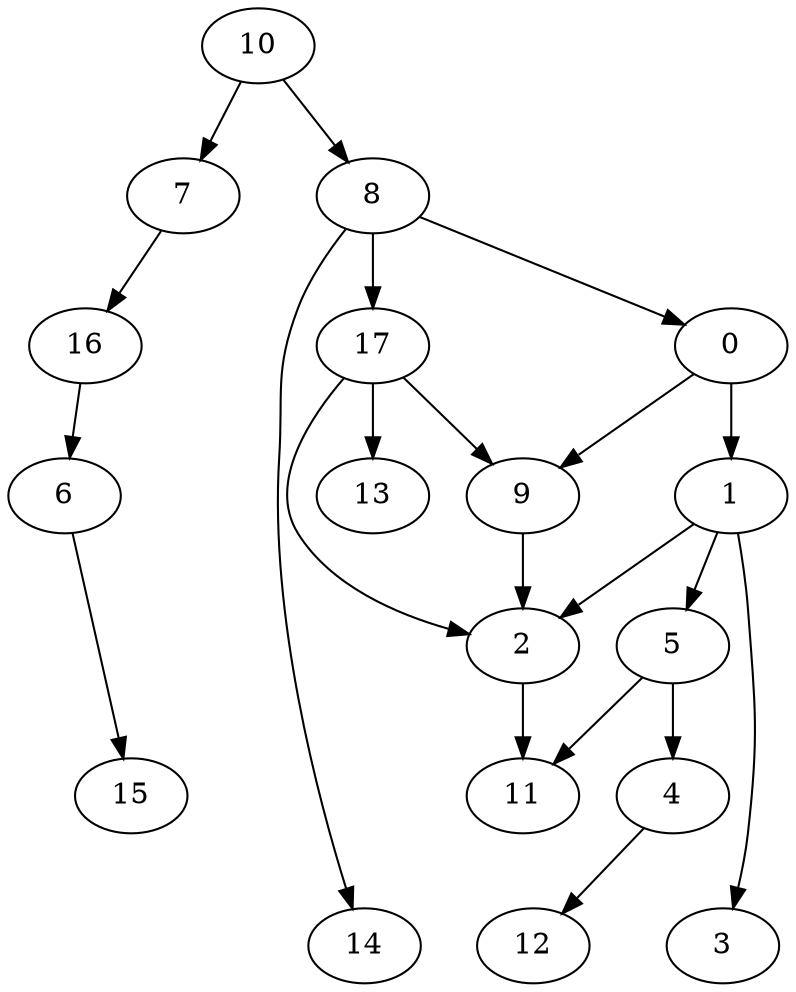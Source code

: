 digraph G {
    0;
    1;
    9;
    2;
    3;
    5;
    11;
    4;
    12;
    6;
    15;
    7;
    16;
    8;
    14;
    17;
    13;
    10;
    0 -> 1 [weight=1];
    0 -> 9 [weight=0];
    1 -> 2 [weight=0];
    1 -> 3 [weight=0];
    1 -> 5 [weight=0];
    9 -> 2 [weight=1];
    2 -> 11 [weight=0];
    5 -> 11 [weight=0];
    5 -> 4 [weight=0];
    4 -> 12 [weight=0];
    6 -> 15 [weight=0];
    7 -> 16 [weight=0];
    16 -> 6 [weight=0];
    8 -> 0 [weight=0];
    8 -> 14 [weight=0];
    8 -> 17 [weight=2];
    17 -> 9 [weight=0];
    17 -> 2 [weight=0];
    17 -> 13 [weight=1];
    10 -> 7 [weight=0];
    10 -> 8 [weight=0];
}
